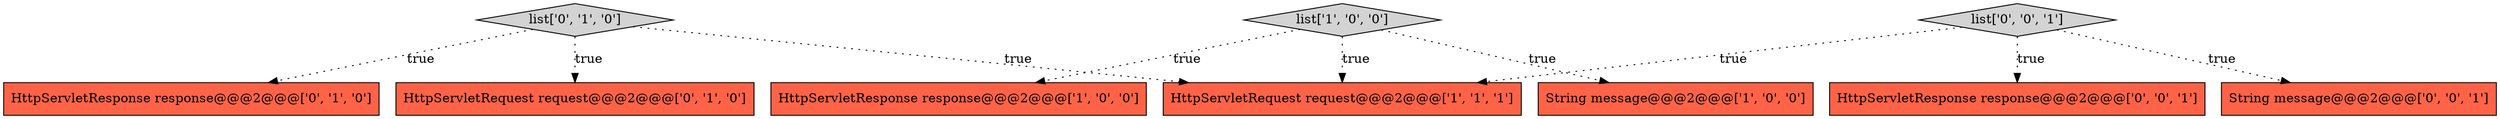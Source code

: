 digraph {
4 [style = filled, label = "list['0', '1', '0']", fillcolor = lightgray, shape = diamond image = "AAA0AAABBB2BBB"];
6 [style = filled, label = "HttpServletResponse response@@@2@@@['0', '1', '0']", fillcolor = tomato, shape = box image = "AAA0AAABBB2BBB"];
1 [style = filled, label = "list['1', '0', '0']", fillcolor = lightgray, shape = diamond image = "AAA0AAABBB1BBB"];
3 [style = filled, label = "HttpServletRequest request@@@2@@@['1', '1', '1']", fillcolor = tomato, shape = box image = "AAA0AAABBB1BBB"];
2 [style = filled, label = "String message@@@2@@@['1', '0', '0']", fillcolor = tomato, shape = box image = "AAA0AAABBB1BBB"];
7 [style = filled, label = "HttpServletResponse response@@@2@@@['0', '0', '1']", fillcolor = tomato, shape = box image = "AAA0AAABBB3BBB"];
8 [style = filled, label = "String message@@@2@@@['0', '0', '1']", fillcolor = tomato, shape = box image = "AAA0AAABBB3BBB"];
0 [style = filled, label = "HttpServletResponse response@@@2@@@['1', '0', '0']", fillcolor = tomato, shape = box image = "AAA0AAABBB1BBB"];
9 [style = filled, label = "list['0', '0', '1']", fillcolor = lightgray, shape = diamond image = "AAA0AAABBB3BBB"];
5 [style = filled, label = "HttpServletRequest request@@@2@@@['0', '1', '0']", fillcolor = tomato, shape = box image = "AAA0AAABBB2BBB"];
4->5 [style = dotted, label="true"];
1->2 [style = dotted, label="true"];
9->3 [style = dotted, label="true"];
1->3 [style = dotted, label="true"];
9->8 [style = dotted, label="true"];
4->6 [style = dotted, label="true"];
4->3 [style = dotted, label="true"];
1->0 [style = dotted, label="true"];
9->7 [style = dotted, label="true"];
}
